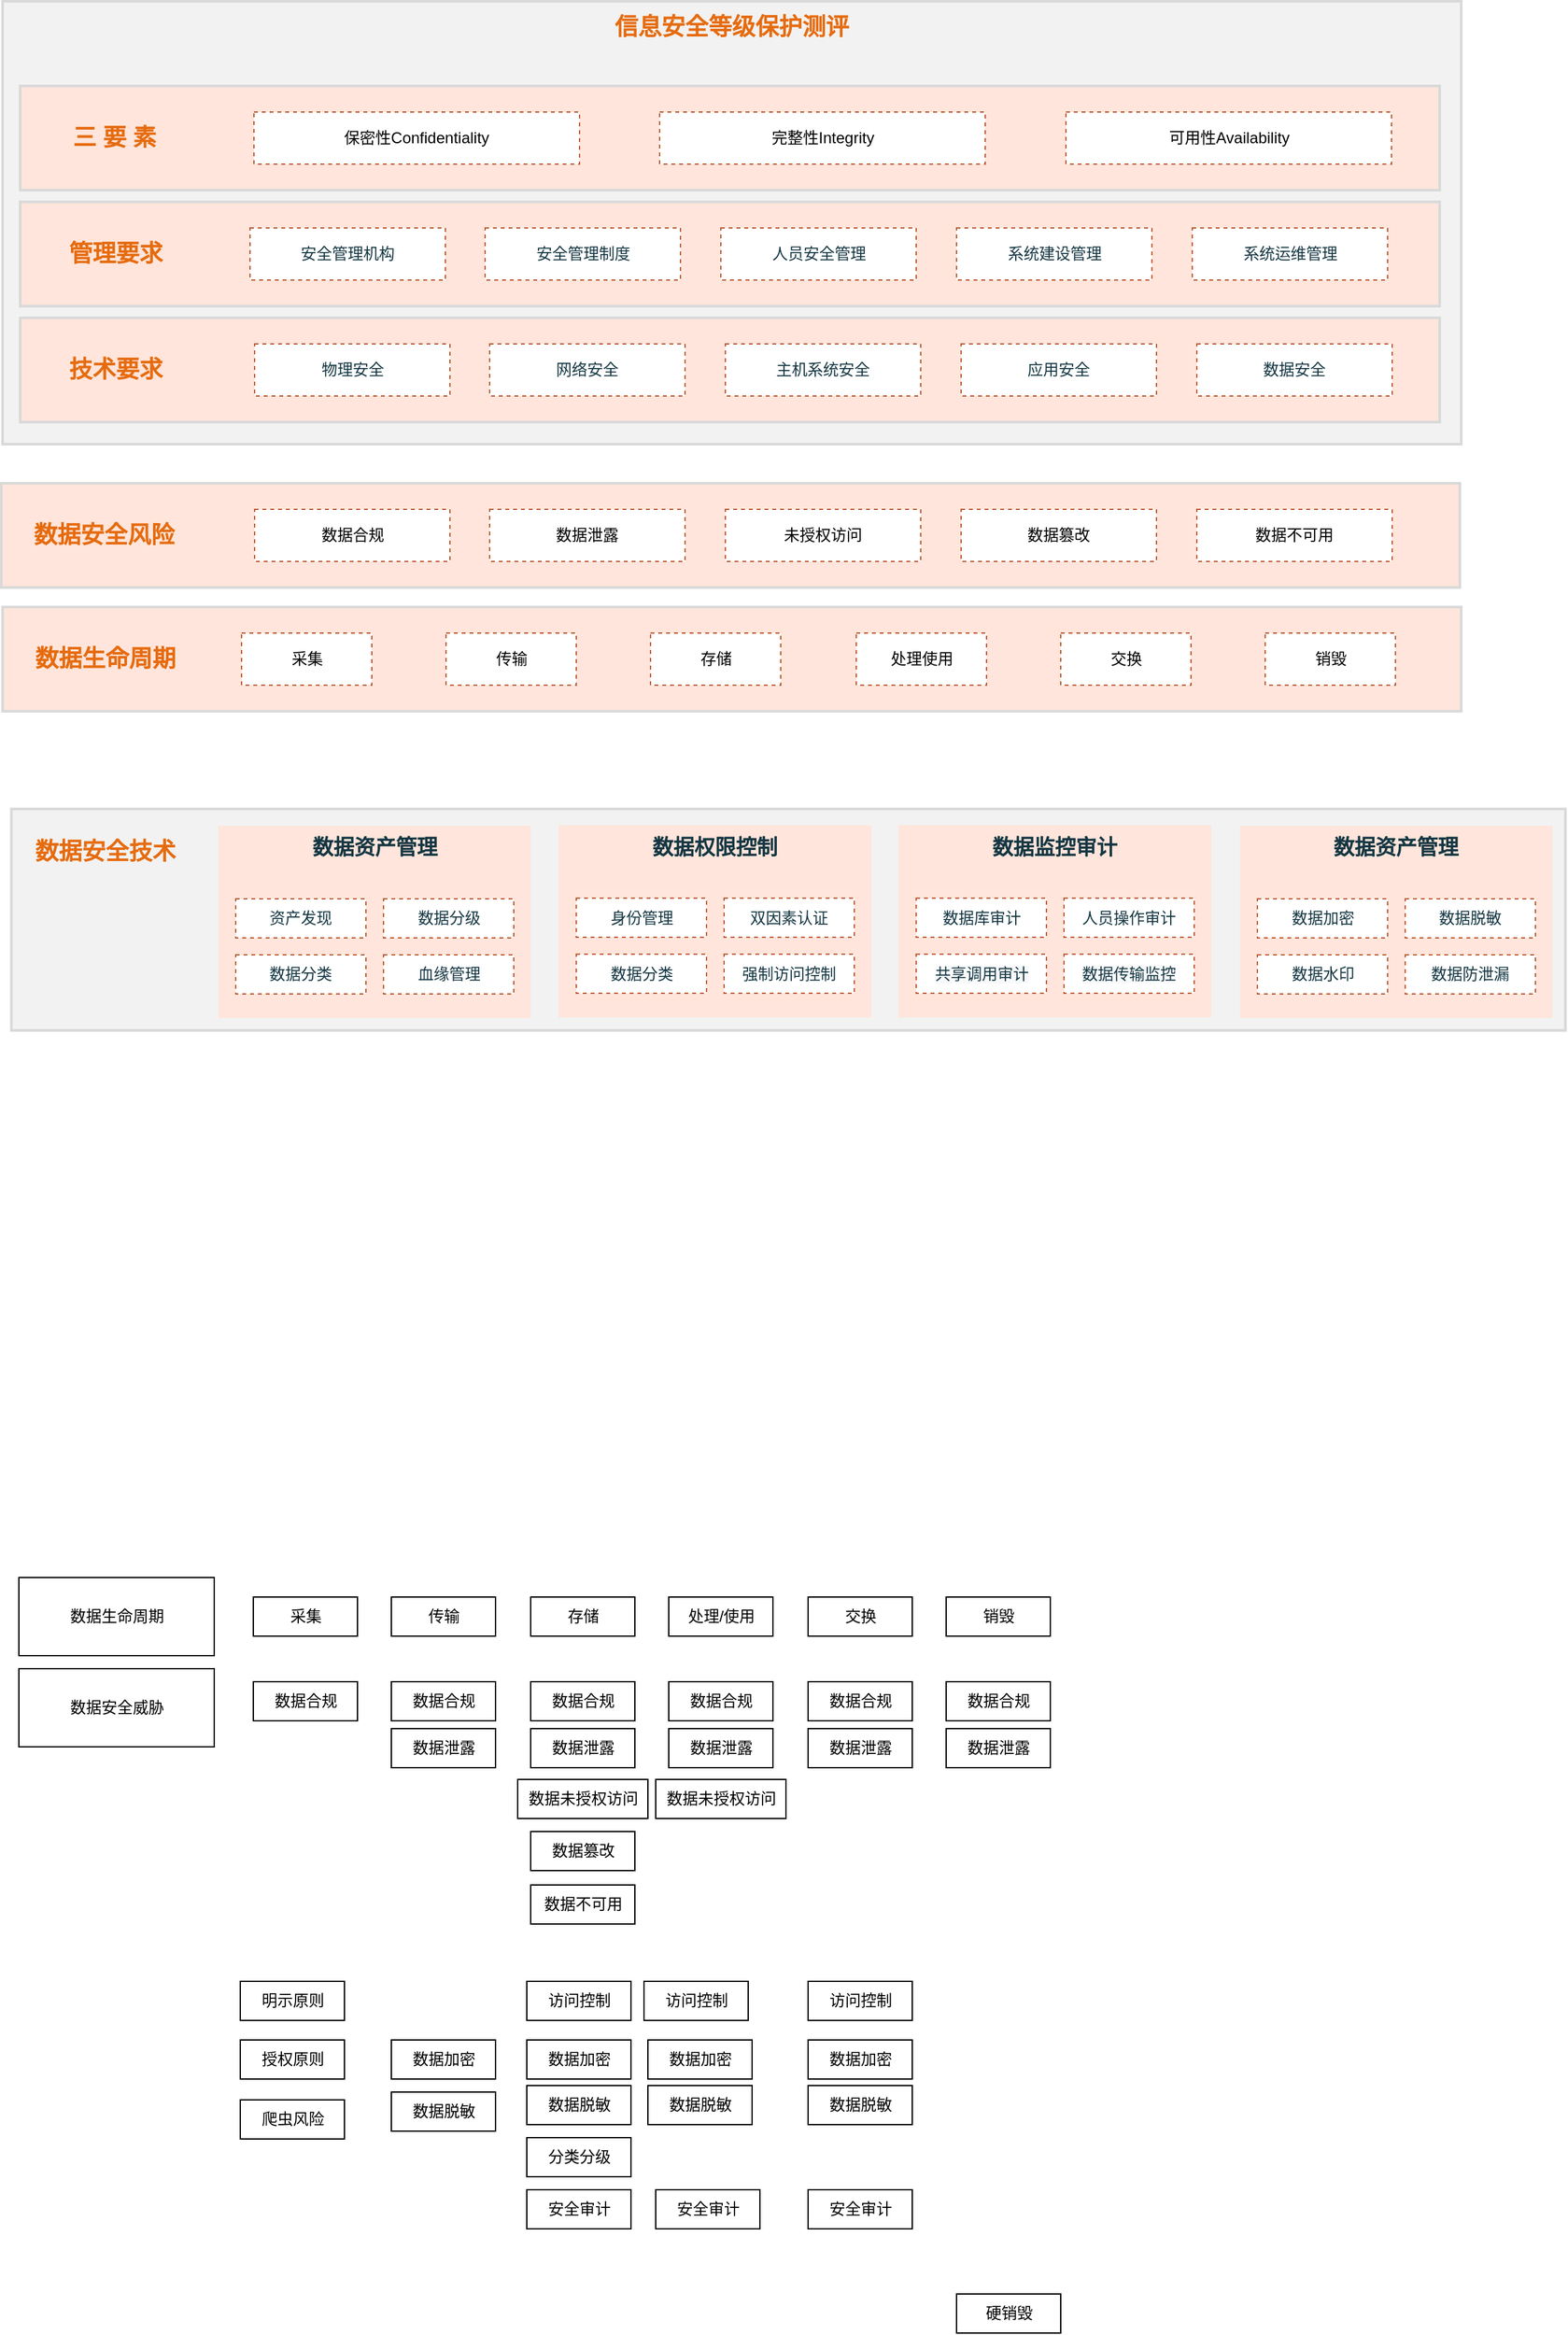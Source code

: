<mxfile version="16.2.4" type="github">
  <diagram id="-JOhpaFIr6ul0aW_N_dZ" name="第 1 页">
    <mxGraphModel dx="1298" dy="724" grid="1" gridSize="10" guides="1" tooltips="1" connect="1" arrows="1" fold="1" page="1" pageScale="1" pageWidth="827" pageHeight="1169" math="0" shadow="0">
      <root>
        <mxCell id="0" />
        <mxCell id="1" parent="0" />
        <mxCell id="BcR8lCa2Gur--fkkyS4Y-107" value="" style="whiteSpace=wrap;html=1;fillColor=#FFE5DB;strokeColor=#D9D9D9;fontSize=18;fontStyle=1;fontColor=#143642;strokeWidth=2;" vertex="1" parent="1">
          <mxGeometry x="40" y="535" width="1120" height="80" as="geometry" />
        </mxCell>
        <mxCell id="BcR8lCa2Gur--fkkyS4Y-72" value="" style="whiteSpace=wrap;html=1;fontSize=18;fontStyle=1;strokeWidth=2;fillColor=#F2F2F2;strokeColor=#D9D9D9;" vertex="1" parent="1">
          <mxGeometry x="40" y="70" width="1120" height="340" as="geometry" />
        </mxCell>
        <mxCell id="Qo1XsZpEyyAop7OG32ix-1" value="数据生命周期" style="rounded=0;whiteSpace=wrap;html=1;" parent="1" vertex="1">
          <mxGeometry x="52.5" y="1280" width="150" height="60" as="geometry" />
        </mxCell>
        <mxCell id="Qo1XsZpEyyAop7OG32ix-2" value="采集" style="rounded=0;whiteSpace=wrap;html=1;" parent="1" vertex="1">
          <mxGeometry x="232.5" y="1295" width="80" height="30" as="geometry" />
        </mxCell>
        <mxCell id="Qo1XsZpEyyAop7OG32ix-3" value="传输" style="rounded=0;whiteSpace=wrap;html=1;" parent="1" vertex="1">
          <mxGeometry x="338.5" y="1295" width="80" height="30" as="geometry" />
        </mxCell>
        <mxCell id="Qo1XsZpEyyAop7OG32ix-4" value="存储" style="rounded=0;whiteSpace=wrap;html=1;" parent="1" vertex="1">
          <mxGeometry x="445.5" y="1295" width="80" height="30" as="geometry" />
        </mxCell>
        <mxCell id="Qo1XsZpEyyAop7OG32ix-5" value="处理/使用" style="rounded=0;whiteSpace=wrap;html=1;" parent="1" vertex="1">
          <mxGeometry x="551.5" y="1295" width="80" height="30" as="geometry" />
        </mxCell>
        <mxCell id="Qo1XsZpEyyAop7OG32ix-6" value="交换" style="rounded=0;whiteSpace=wrap;html=1;" parent="1" vertex="1">
          <mxGeometry x="658.5" y="1295" width="80" height="30" as="geometry" />
        </mxCell>
        <mxCell id="Qo1XsZpEyyAop7OG32ix-7" value="销毁" style="rounded=0;whiteSpace=wrap;html=1;" parent="1" vertex="1">
          <mxGeometry x="764.5" y="1295" width="80" height="30" as="geometry" />
        </mxCell>
        <mxCell id="BcR8lCa2Gur--fkkyS4Y-1" value="数据安全威胁" style="rounded=0;whiteSpace=wrap;html=1;" vertex="1" parent="1">
          <mxGeometry x="52.5" y="1350" width="150" height="60" as="geometry" />
        </mxCell>
        <mxCell id="BcR8lCa2Gur--fkkyS4Y-2" value="数据合规" style="rounded=0;whiteSpace=wrap;html=1;" vertex="1" parent="1">
          <mxGeometry x="232.5" y="1360" width="80" height="30" as="geometry" />
        </mxCell>
        <mxCell id="BcR8lCa2Gur--fkkyS4Y-3" value="数据不可用" style="rounded=0;whiteSpace=wrap;html=1;" vertex="1" parent="1">
          <mxGeometry x="445.5" y="1516" width="80" height="30" as="geometry" />
        </mxCell>
        <mxCell id="BcR8lCa2Gur--fkkyS4Y-4" value="数据未授权访问" style="rounded=0;whiteSpace=wrap;html=1;" vertex="1" parent="1">
          <mxGeometry x="435.5" y="1435" width="100" height="30" as="geometry" />
        </mxCell>
        <mxCell id="BcR8lCa2Gur--fkkyS4Y-5" value="数据泄露" style="rounded=0;whiteSpace=wrap;html=1;" vertex="1" parent="1">
          <mxGeometry x="338.5" y="1396" width="80" height="30" as="geometry" />
        </mxCell>
        <mxCell id="BcR8lCa2Gur--fkkyS4Y-6" value="数据篡改" style="rounded=0;whiteSpace=wrap;html=1;" vertex="1" parent="1">
          <mxGeometry x="445.5" y="1475" width="80" height="30" as="geometry" />
        </mxCell>
        <mxCell id="BcR8lCa2Gur--fkkyS4Y-14" value="数据泄露" style="rounded=0;whiteSpace=wrap;html=1;" vertex="1" parent="1">
          <mxGeometry x="445.5" y="1396" width="80" height="30" as="geometry" />
        </mxCell>
        <mxCell id="BcR8lCa2Gur--fkkyS4Y-15" value="数据泄露" style="rounded=0;whiteSpace=wrap;html=1;" vertex="1" parent="1">
          <mxGeometry x="551.5" y="1396" width="80" height="30" as="geometry" />
        </mxCell>
        <mxCell id="BcR8lCa2Gur--fkkyS4Y-16" value="数据未授权访问" style="rounded=0;whiteSpace=wrap;html=1;" vertex="1" parent="1">
          <mxGeometry x="541.5" y="1435" width="100" height="30" as="geometry" />
        </mxCell>
        <mxCell id="BcR8lCa2Gur--fkkyS4Y-17" value="数据泄露" style="rounded=0;whiteSpace=wrap;html=1;" vertex="1" parent="1">
          <mxGeometry x="658.5" y="1396" width="80" height="30" as="geometry" />
        </mxCell>
        <mxCell id="BcR8lCa2Gur--fkkyS4Y-18" value="数据泄露" style="rounded=0;whiteSpace=wrap;html=1;" vertex="1" parent="1">
          <mxGeometry x="764.5" y="1396" width="80" height="30" as="geometry" />
        </mxCell>
        <mxCell id="BcR8lCa2Gur--fkkyS4Y-19" value="数据合规" style="rounded=0;whiteSpace=wrap;html=1;" vertex="1" parent="1">
          <mxGeometry x="338.5" y="1360" width="80" height="30" as="geometry" />
        </mxCell>
        <mxCell id="BcR8lCa2Gur--fkkyS4Y-20" value="数据合规" style="rounded=0;whiteSpace=wrap;html=1;" vertex="1" parent="1">
          <mxGeometry x="445.5" y="1360" width="80" height="30" as="geometry" />
        </mxCell>
        <mxCell id="BcR8lCa2Gur--fkkyS4Y-21" value="数据合规" style="rounded=0;whiteSpace=wrap;html=1;" vertex="1" parent="1">
          <mxGeometry x="551.5" y="1360" width="80" height="30" as="geometry" />
        </mxCell>
        <mxCell id="BcR8lCa2Gur--fkkyS4Y-22" value="数据合规" style="rounded=0;whiteSpace=wrap;html=1;" vertex="1" parent="1">
          <mxGeometry x="658.5" y="1360" width="80" height="30" as="geometry" />
        </mxCell>
        <mxCell id="BcR8lCa2Gur--fkkyS4Y-23" value="数据合规" style="rounded=0;whiteSpace=wrap;html=1;" vertex="1" parent="1">
          <mxGeometry x="764.5" y="1360" width="80" height="30" as="geometry" />
        </mxCell>
        <mxCell id="BcR8lCa2Gur--fkkyS4Y-37" value="授权原则" style="rounded=0;whiteSpace=wrap;html=1;" vertex="1" parent="1">
          <mxGeometry x="222.5" y="1635" width="80" height="30" as="geometry" />
        </mxCell>
        <mxCell id="BcR8lCa2Gur--fkkyS4Y-38" value="明示原则" style="rounded=0;whiteSpace=wrap;html=1;" vertex="1" parent="1">
          <mxGeometry x="222.5" y="1590" width="80" height="30" as="geometry" />
        </mxCell>
        <mxCell id="BcR8lCa2Gur--fkkyS4Y-39" value="数据加密" style="rounded=0;whiteSpace=wrap;html=1;" vertex="1" parent="1">
          <mxGeometry x="338.5" y="1635" width="80" height="30" as="geometry" />
        </mxCell>
        <mxCell id="BcR8lCa2Gur--fkkyS4Y-40" value="数据脱敏" style="rounded=0;whiteSpace=wrap;html=1;" vertex="1" parent="1">
          <mxGeometry x="338.5" y="1675" width="80" height="30" as="geometry" />
        </mxCell>
        <mxCell id="BcR8lCa2Gur--fkkyS4Y-41" value="爬虫风险" style="rounded=0;whiteSpace=wrap;html=1;" vertex="1" parent="1">
          <mxGeometry x="222.5" y="1681" width="80" height="30" as="geometry" />
        </mxCell>
        <mxCell id="BcR8lCa2Gur--fkkyS4Y-44" value="数据加密" style="rounded=0;whiteSpace=wrap;html=1;" vertex="1" parent="1">
          <mxGeometry x="442.5" y="1635" width="80" height="30" as="geometry" />
        </mxCell>
        <mxCell id="BcR8lCa2Gur--fkkyS4Y-45" value="访问控制" style="rounded=0;whiteSpace=wrap;html=1;" vertex="1" parent="1">
          <mxGeometry x="442.5" y="1590" width="80" height="30" as="geometry" />
        </mxCell>
        <mxCell id="BcR8lCa2Gur--fkkyS4Y-47" value="数据脱敏" style="rounded=0;whiteSpace=wrap;html=1;" vertex="1" parent="1">
          <mxGeometry x="442.5" y="1670" width="80" height="30" as="geometry" />
        </mxCell>
        <mxCell id="BcR8lCa2Gur--fkkyS4Y-48" value="分类分级" style="rounded=0;whiteSpace=wrap;html=1;" vertex="1" parent="1">
          <mxGeometry x="442.5" y="1710" width="80" height="30" as="geometry" />
        </mxCell>
        <mxCell id="BcR8lCa2Gur--fkkyS4Y-49" value="安全审计" style="rounded=0;whiteSpace=wrap;html=1;" vertex="1" parent="1">
          <mxGeometry x="442.5" y="1750" width="80" height="30" as="geometry" />
        </mxCell>
        <mxCell id="BcR8lCa2Gur--fkkyS4Y-50" value="硬销毁" style="rounded=0;whiteSpace=wrap;html=1;" vertex="1" parent="1">
          <mxGeometry x="772.5" y="1830" width="80" height="30" as="geometry" />
        </mxCell>
        <mxCell id="BcR8lCa2Gur--fkkyS4Y-51" value="访问控制" style="rounded=0;whiteSpace=wrap;html=1;" vertex="1" parent="1">
          <mxGeometry x="532.5" y="1590" width="80" height="30" as="geometry" />
        </mxCell>
        <mxCell id="BcR8lCa2Gur--fkkyS4Y-53" value="安全审计" style="rounded=0;whiteSpace=wrap;html=1;" vertex="1" parent="1">
          <mxGeometry x="541.5" y="1750" width="80" height="30" as="geometry" />
        </mxCell>
        <mxCell id="BcR8lCa2Gur--fkkyS4Y-54" value="数据脱敏" style="rounded=0;whiteSpace=wrap;html=1;" vertex="1" parent="1">
          <mxGeometry x="535.5" y="1670" width="80" height="30" as="geometry" />
        </mxCell>
        <mxCell id="BcR8lCa2Gur--fkkyS4Y-55" value="数据加密" style="rounded=0;whiteSpace=wrap;html=1;" vertex="1" parent="1">
          <mxGeometry x="535.5" y="1635" width="80" height="30" as="geometry" />
        </mxCell>
        <mxCell id="BcR8lCa2Gur--fkkyS4Y-56" value="数据脱敏" style="rounded=0;whiteSpace=wrap;html=1;" vertex="1" parent="1">
          <mxGeometry x="658.5" y="1670" width="80" height="30" as="geometry" />
        </mxCell>
        <mxCell id="BcR8lCa2Gur--fkkyS4Y-57" value="数据加密" style="rounded=0;whiteSpace=wrap;html=1;" vertex="1" parent="1">
          <mxGeometry x="658.5" y="1635" width="80" height="30" as="geometry" />
        </mxCell>
        <mxCell id="BcR8lCa2Gur--fkkyS4Y-58" value="访问控制" style="rounded=0;whiteSpace=wrap;html=1;" vertex="1" parent="1">
          <mxGeometry x="658.5" y="1590" width="80" height="30" as="geometry" />
        </mxCell>
        <mxCell id="BcR8lCa2Gur--fkkyS4Y-59" value="安全审计" style="rounded=0;whiteSpace=wrap;html=1;" vertex="1" parent="1">
          <mxGeometry x="658.5" y="1750" width="80" height="30" as="geometry" />
        </mxCell>
        <mxCell id="BcR8lCa2Gur--fkkyS4Y-73" value="信息安全等级保护测评" style="whiteSpace=wrap;html=1;fillColor=none;strokeColor=none;fontStyle=1;fontSize=18;fontColor=#E66B0F;" vertex="1" parent="1">
          <mxGeometry x="481" y="70" width="238" height="40" as="geometry" />
        </mxCell>
        <mxCell id="BcR8lCa2Gur--fkkyS4Y-96" value="" style="whiteSpace=wrap;html=1;fillColor=#FFE5DB;strokeColor=#D9D9D9;fontSize=18;fontStyle=1;fontColor=#143642;strokeWidth=2;" vertex="1" parent="1">
          <mxGeometry x="53.5" y="313" width="1090" height="80" as="geometry" />
        </mxCell>
        <mxCell id="BcR8lCa2Gur--fkkyS4Y-97" value="技术要求" style="whiteSpace=wrap;html=1;fillColor=none;strokeColor=none;fontSize=18;fontStyle=1;fontColor=#E66B0F;" vertex="1" parent="1">
          <mxGeometry x="66.5" y="333" width="120" height="40" as="geometry" />
        </mxCell>
        <mxCell id="BcR8lCa2Gur--fkkyS4Y-98" value="&lt;span style=&quot;color: rgb(20 , 54 , 66)&quot;&gt;物理安全&lt;/span&gt;" style="whiteSpace=wrap;html=1;strokeColor=#BB5933;dashed=1;" vertex="1" parent="1">
          <mxGeometry x="233.5" y="333" width="150" height="40" as="geometry" />
        </mxCell>
        <mxCell id="BcR8lCa2Gur--fkkyS4Y-99" value="&lt;span style=&quot;color: rgb(20 , 54 , 66)&quot;&gt;网络安全&lt;/span&gt;" style="whiteSpace=wrap;html=1;strokeColor=#BB5933;dashed=1;" vertex="1" parent="1">
          <mxGeometry x="414" y="333" width="150" height="40" as="geometry" />
        </mxCell>
        <mxCell id="BcR8lCa2Gur--fkkyS4Y-100" value="&lt;span style=&quot;color: rgb(20 , 54 , 66)&quot;&gt;主机系统安全&lt;/span&gt;" style="whiteSpace=wrap;html=1;strokeColor=#BB5933;dashed=1;" vertex="1" parent="1">
          <mxGeometry x="595" y="333" width="150" height="40" as="geometry" />
        </mxCell>
        <mxCell id="BcR8lCa2Gur--fkkyS4Y-101" value="&lt;span style=&quot;color: rgb(20 , 54 , 66)&quot;&gt;应用安全&lt;/span&gt;" style="whiteSpace=wrap;html=1;strokeColor=#BB5933;dashed=1;" vertex="1" parent="1">
          <mxGeometry x="776" y="333" width="150" height="40" as="geometry" />
        </mxCell>
        <mxCell id="BcR8lCa2Gur--fkkyS4Y-102" value="&lt;span style=&quot;color: rgb(20 , 54 , 66)&quot;&gt;数据安全&lt;/span&gt;" style="whiteSpace=wrap;html=1;strokeColor=#BB5933;dashed=1;" vertex="1" parent="1">
          <mxGeometry x="957" y="333" width="150" height="40" as="geometry" />
        </mxCell>
        <mxCell id="BcR8lCa2Gur--fkkyS4Y-108" value="数据生命周期" style="whiteSpace=wrap;html=1;fillColor=none;strokeColor=none;fontSize=18;fontStyle=1;fontColor=#E66B0F;" vertex="1" parent="1">
          <mxGeometry x="59" y="555" width="120" height="40" as="geometry" />
        </mxCell>
        <mxCell id="BcR8lCa2Gur--fkkyS4Y-109" value="采集" style="whiteSpace=wrap;html=1;strokeColor=#BB5933;dashed=1;" vertex="1" parent="1">
          <mxGeometry x="223.5" y="555" width="100" height="40" as="geometry" />
        </mxCell>
        <mxCell id="BcR8lCa2Gur--fkkyS4Y-110" value="传输" style="whiteSpace=wrap;html=1;strokeColor=#BB5933;dashed=1;" vertex="1" parent="1">
          <mxGeometry x="380.5" y="555" width="100" height="40" as="geometry" />
        </mxCell>
        <mxCell id="BcR8lCa2Gur--fkkyS4Y-111" value="存储" style="whiteSpace=wrap;html=1;strokeColor=#BB5933;dashed=1;" vertex="1" parent="1">
          <mxGeometry x="537.5" y="555" width="100" height="40" as="geometry" />
        </mxCell>
        <mxCell id="BcR8lCa2Gur--fkkyS4Y-112" value="处理使用" style="whiteSpace=wrap;html=1;strokeColor=#BB5933;dashed=1;" vertex="1" parent="1">
          <mxGeometry x="695.5" y="555" width="100" height="40" as="geometry" />
        </mxCell>
        <mxCell id="BcR8lCa2Gur--fkkyS4Y-113" value="交换" style="whiteSpace=wrap;html=1;strokeColor=#BB5933;dashed=1;" vertex="1" parent="1">
          <mxGeometry x="852.5" y="555" width="100" height="40" as="geometry" />
        </mxCell>
        <mxCell id="BcR8lCa2Gur--fkkyS4Y-114" value="销毁" style="whiteSpace=wrap;html=1;strokeColor=#BB5933;dashed=1;" vertex="1" parent="1">
          <mxGeometry x="1009.5" y="555" width="100" height="40" as="geometry" />
        </mxCell>
        <mxCell id="BcR8lCa2Gur--fkkyS4Y-115" value="" style="whiteSpace=wrap;html=1;fillColor=#FFE5DB;strokeColor=#D9D9D9;fontSize=18;fontStyle=1;fontColor=#143642;strokeWidth=2;" vertex="1" parent="1">
          <mxGeometry x="53.5" y="224" width="1090" height="80" as="geometry" />
        </mxCell>
        <mxCell id="BcR8lCa2Gur--fkkyS4Y-116" value="管理要求" style="whiteSpace=wrap;html=1;fillColor=none;strokeColor=none;fontSize=18;fontStyle=1;fontColor=#E66B0F;" vertex="1" parent="1">
          <mxGeometry x="66.5" y="244" width="120" height="40" as="geometry" />
        </mxCell>
        <mxCell id="BcR8lCa2Gur--fkkyS4Y-117" value="&lt;span style=&quot;color: rgb(20 , 54 , 66)&quot;&gt;安全管理机构&lt;/span&gt;" style="whiteSpace=wrap;html=1;strokeColor=#BB5933;dashed=1;" vertex="1" parent="1">
          <mxGeometry x="230" y="244" width="150" height="40" as="geometry" />
        </mxCell>
        <mxCell id="BcR8lCa2Gur--fkkyS4Y-118" value="&lt;span style=&quot;color: rgb(20 , 54 , 66)&quot;&gt;安全管理制度&lt;/span&gt;" style="whiteSpace=wrap;html=1;strokeColor=#BB5933;dashed=1;" vertex="1" parent="1">
          <mxGeometry x="410.5" y="244" width="150" height="40" as="geometry" />
        </mxCell>
        <mxCell id="BcR8lCa2Gur--fkkyS4Y-119" value="&lt;span style=&quot;color: rgb(20 , 54 , 66)&quot;&gt;人员安全管理&lt;/span&gt;" style="whiteSpace=wrap;html=1;strokeColor=#BB5933;dashed=1;" vertex="1" parent="1">
          <mxGeometry x="591.5" y="244" width="150" height="40" as="geometry" />
        </mxCell>
        <mxCell id="BcR8lCa2Gur--fkkyS4Y-120" value="&lt;span style=&quot;color: rgb(20 , 54 , 66)&quot;&gt;系统建设管理&lt;/span&gt;" style="whiteSpace=wrap;html=1;strokeColor=#BB5933;dashed=1;" vertex="1" parent="1">
          <mxGeometry x="772.5" y="244" width="150" height="40" as="geometry" />
        </mxCell>
        <mxCell id="BcR8lCa2Gur--fkkyS4Y-121" value="&lt;span style=&quot;color: rgb(20 , 54 , 66)&quot;&gt;系统运维管理&lt;/span&gt;" style="whiteSpace=wrap;html=1;strokeColor=#BB5933;dashed=1;" vertex="1" parent="1">
          <mxGeometry x="953.5" y="244" width="150" height="40" as="geometry" />
        </mxCell>
        <mxCell id="BcR8lCa2Gur--fkkyS4Y-122" value="" style="whiteSpace=wrap;html=1;fillColor=#FFE5DB;strokeColor=#D9D9D9;fontSize=18;fontStyle=1;fontColor=#143642;strokeWidth=2;" vertex="1" parent="1">
          <mxGeometry x="53.5" y="135" width="1090" height="80" as="geometry" />
        </mxCell>
        <mxCell id="BcR8lCa2Gur--fkkyS4Y-123" value="三 要 素" style="whiteSpace=wrap;html=1;fillColor=none;strokeColor=none;fontSize=18;fontStyle=1;fontColor=#E66B0F;" vertex="1" parent="1">
          <mxGeometry x="66" y="155" width="120" height="40" as="geometry" />
        </mxCell>
        <mxCell id="BcR8lCa2Gur--fkkyS4Y-124" value="保密性Confidentiality" style="whiteSpace=wrap;html=1;strokeColor=#BB5933;dashed=1;" vertex="1" parent="1">
          <mxGeometry x="233" y="155" width="250" height="40" as="geometry" />
        </mxCell>
        <mxCell id="BcR8lCa2Gur--fkkyS4Y-126" value="完整性Integrity" style="whiteSpace=wrap;html=1;strokeColor=#BB5933;dashed=1;" vertex="1" parent="1">
          <mxGeometry x="544.5" y="155" width="250" height="40" as="geometry" />
        </mxCell>
        <mxCell id="BcR8lCa2Gur--fkkyS4Y-128" value="可用性Availability" style="whiteSpace=wrap;html=1;strokeColor=#BB5933;dashed=1;" vertex="1" parent="1">
          <mxGeometry x="856.5" y="155" width="250" height="40" as="geometry" />
        </mxCell>
        <mxCell id="BcR8lCa2Gur--fkkyS4Y-129" value="" style="whiteSpace=wrap;html=1;fillColor=#FFE5DB;strokeColor=#D9D9D9;fontSize=18;fontStyle=1;fontColor=#143642;strokeWidth=2;" vertex="1" parent="1">
          <mxGeometry x="39" y="440" width="1120" height="80" as="geometry" />
        </mxCell>
        <mxCell id="BcR8lCa2Gur--fkkyS4Y-130" value="数据安全风险" style="whiteSpace=wrap;html=1;fillColor=none;strokeColor=none;fontSize=18;fontStyle=1;fontColor=#E66B0F;" vertex="1" parent="1">
          <mxGeometry x="58" y="460" width="120" height="40" as="geometry" />
        </mxCell>
        <mxCell id="BcR8lCa2Gur--fkkyS4Y-131" value="数据合规" style="whiteSpace=wrap;html=1;strokeColor=#BB5933;dashed=1;" vertex="1" parent="1">
          <mxGeometry x="233.5" y="460" width="150" height="40" as="geometry" />
        </mxCell>
        <mxCell id="BcR8lCa2Gur--fkkyS4Y-132" value="数据泄露" style="whiteSpace=wrap;html=1;strokeColor=#BB5933;dashed=1;" vertex="1" parent="1">
          <mxGeometry x="414" y="460" width="150" height="40" as="geometry" />
        </mxCell>
        <mxCell id="BcR8lCa2Gur--fkkyS4Y-133" value="未授权访问" style="whiteSpace=wrap;html=1;strokeColor=#BB5933;dashed=1;" vertex="1" parent="1">
          <mxGeometry x="595" y="460" width="150" height="40" as="geometry" />
        </mxCell>
        <mxCell id="BcR8lCa2Gur--fkkyS4Y-134" value="数据篡改" style="whiteSpace=wrap;html=1;strokeColor=#BB5933;dashed=1;" vertex="1" parent="1">
          <mxGeometry x="776" y="460" width="150" height="40" as="geometry" />
        </mxCell>
        <mxCell id="BcR8lCa2Gur--fkkyS4Y-136" value="数据不可用" style="whiteSpace=wrap;html=1;strokeColor=#BB5933;dashed=1;" vertex="1" parent="1">
          <mxGeometry x="957" y="460" width="150" height="40" as="geometry" />
        </mxCell>
        <mxCell id="BcR8lCa2Gur--fkkyS4Y-137" value="" style="whiteSpace=wrap;html=1;fontSize=18;fontStyle=1;strokeWidth=2;fillColor=#F2F2F2;strokeColor=#D9D9D9;" vertex="1" parent="1">
          <mxGeometry x="46.75" y="690" width="1193.25" height="170" as="geometry" />
        </mxCell>
        <mxCell id="BcR8lCa2Gur--fkkyS4Y-171" value="数据安全技术" style="whiteSpace=wrap;html=1;fontSize=18;fontStyle=1;strokeColor=none;fillColor=none;fontColor=#E66B0F;" vertex="1" parent="1">
          <mxGeometry x="48.25" y="690" width="141.5" height="66.5" as="geometry" />
        </mxCell>
        <mxCell id="BcR8lCa2Gur--fkkyS4Y-192" value="" style="group" vertex="1" connectable="0" parent="1">
          <mxGeometry x="205.5" y="703" width="240" height="147.5" as="geometry" />
        </mxCell>
        <mxCell id="BcR8lCa2Gur--fkkyS4Y-160" value="数据资产管理" style="whiteSpace=wrap;html=1;align=center;verticalAlign=top;fontSize=16;fontStyle=1;fillColor=#FFE5DB;strokeColor=none;fontColor=#143642;" vertex="1" parent="BcR8lCa2Gur--fkkyS4Y-192">
          <mxGeometry width="240" height="147.5" as="geometry" />
        </mxCell>
        <mxCell id="BcR8lCa2Gur--fkkyS4Y-161" value="资产发现" style="whiteSpace=wrap;html=1;fillColor=#FFFFFF;strokeColor=#BB5933;fontColor=#143642;dashed=1;" vertex="1" parent="BcR8lCa2Gur--fkkyS4Y-192">
          <mxGeometry x="13.5" y="56" width="100" height="30" as="geometry" />
        </mxCell>
        <mxCell id="BcR8lCa2Gur--fkkyS4Y-162" value="数据分类" style="whiteSpace=wrap;html=1;fillColor=#FFFFFF;strokeColor=#BB5933;fontColor=#143642;dashed=1;" vertex="1" parent="BcR8lCa2Gur--fkkyS4Y-192">
          <mxGeometry x="13.5" y="99" width="100" height="30" as="geometry" />
        </mxCell>
        <mxCell id="BcR8lCa2Gur--fkkyS4Y-163" value="数据分级" style="whiteSpace=wrap;html=1;fillColor=#FFFFFF;strokeColor=#BB5933;fontColor=#143642;dashed=1;" vertex="1" parent="BcR8lCa2Gur--fkkyS4Y-192">
          <mxGeometry x="127" y="56" width="100" height="30" as="geometry" />
        </mxCell>
        <mxCell id="BcR8lCa2Gur--fkkyS4Y-170" value="血缘管理" style="whiteSpace=wrap;html=1;fillColor=#FFFFFF;strokeColor=#BB5933;fontColor=#143642;dashed=1;" vertex="1" parent="BcR8lCa2Gur--fkkyS4Y-192">
          <mxGeometry x="127" y="99" width="100" height="30" as="geometry" />
        </mxCell>
        <mxCell id="BcR8lCa2Gur--fkkyS4Y-193" value="" style="group" vertex="1" connectable="0" parent="1">
          <mxGeometry x="467" y="702.5" width="240" height="147.5" as="geometry" />
        </mxCell>
        <mxCell id="BcR8lCa2Gur--fkkyS4Y-177" value="数据权限控制" style="whiteSpace=wrap;html=1;align=center;verticalAlign=top;fontSize=16;fontStyle=1;fillColor=#FFE5DB;strokeColor=none;fontColor=#143642;" vertex="1" parent="BcR8lCa2Gur--fkkyS4Y-193">
          <mxGeometry width="240" height="147.5" as="geometry" />
        </mxCell>
        <mxCell id="BcR8lCa2Gur--fkkyS4Y-178" value="身份管理" style="whiteSpace=wrap;html=1;fillColor=#FFFFFF;strokeColor=#BB5933;fontColor=#143642;dashed=1;" vertex="1" parent="BcR8lCa2Gur--fkkyS4Y-193">
          <mxGeometry x="13.5" y="56" width="100" height="30" as="geometry" />
        </mxCell>
        <mxCell id="BcR8lCa2Gur--fkkyS4Y-179" value="数据分类" style="whiteSpace=wrap;html=1;fillColor=#FFFFFF;strokeColor=#BB5933;fontColor=#143642;dashed=1;" vertex="1" parent="BcR8lCa2Gur--fkkyS4Y-193">
          <mxGeometry x="13.5" y="99" width="100" height="30" as="geometry" />
        </mxCell>
        <mxCell id="BcR8lCa2Gur--fkkyS4Y-180" value="双因素认证" style="whiteSpace=wrap;html=1;fillColor=#FFFFFF;strokeColor=#BB5933;fontColor=#143642;dashed=1;" vertex="1" parent="BcR8lCa2Gur--fkkyS4Y-193">
          <mxGeometry x="127" y="56" width="100" height="30" as="geometry" />
        </mxCell>
        <mxCell id="BcR8lCa2Gur--fkkyS4Y-181" value="强制访问控制" style="whiteSpace=wrap;html=1;fillColor=#FFFFFF;strokeColor=#BB5933;fontColor=#143642;dashed=1;" vertex="1" parent="BcR8lCa2Gur--fkkyS4Y-193">
          <mxGeometry x="127" y="99" width="100" height="30" as="geometry" />
        </mxCell>
        <mxCell id="BcR8lCa2Gur--fkkyS4Y-194" value="" style="group" vertex="1" connectable="0" parent="1">
          <mxGeometry x="728" y="702.5" width="240" height="147.5" as="geometry" />
        </mxCell>
        <mxCell id="BcR8lCa2Gur--fkkyS4Y-182" value="数据监控审计" style="whiteSpace=wrap;html=1;align=center;verticalAlign=top;fontSize=16;fontStyle=1;fillColor=#FFE5DB;strokeColor=none;fontColor=#143642;" vertex="1" parent="BcR8lCa2Gur--fkkyS4Y-194">
          <mxGeometry width="240" height="147.5" as="geometry" />
        </mxCell>
        <mxCell id="BcR8lCa2Gur--fkkyS4Y-183" value="数据库审计" style="whiteSpace=wrap;html=1;fillColor=#FFFFFF;strokeColor=#BB5933;fontColor=#143642;dashed=1;" vertex="1" parent="BcR8lCa2Gur--fkkyS4Y-194">
          <mxGeometry x="13.5" y="56" width="100" height="30" as="geometry" />
        </mxCell>
        <mxCell id="BcR8lCa2Gur--fkkyS4Y-184" value="&#xa;&#xa;&lt;span style=&quot;color: rgb(20, 54, 66); font-family: helvetica; font-size: 12px; font-style: normal; font-weight: 400; letter-spacing: normal; text-align: center; text-indent: 0px; text-transform: none; word-spacing: 0px; background-color: rgb(248, 249, 250); display: inline; float: none;&quot;&gt;共享调用审计&lt;/span&gt;&#xa;&#xa;" style="whiteSpace=wrap;html=1;fillColor=#FFFFFF;strokeColor=#BB5933;fontColor=#143642;dashed=1;" vertex="1" parent="BcR8lCa2Gur--fkkyS4Y-194">
          <mxGeometry x="13.5" y="99" width="100" height="30" as="geometry" />
        </mxCell>
        <mxCell id="BcR8lCa2Gur--fkkyS4Y-185" value="人员操作审计" style="whiteSpace=wrap;html=1;fillColor=#FFFFFF;strokeColor=#BB5933;fontColor=#143642;dashed=1;" vertex="1" parent="BcR8lCa2Gur--fkkyS4Y-194">
          <mxGeometry x="127" y="56" width="100" height="30" as="geometry" />
        </mxCell>
        <mxCell id="BcR8lCa2Gur--fkkyS4Y-186" value="&#xa;&#xa;&lt;span style=&quot;color: rgb(20, 54, 66); font-family: helvetica; font-size: 12px; font-style: normal; font-weight: 400; letter-spacing: normal; text-align: center; text-indent: 0px; text-transform: none; word-spacing: 0px; background-color: rgb(248, 249, 250); display: inline; float: none;&quot;&gt;数据传输监控&lt;/span&gt;&#xa;&#xa;" style="whiteSpace=wrap;html=1;fillColor=#FFFFFF;strokeColor=#BB5933;fontColor=#143642;dashed=1;" vertex="1" parent="BcR8lCa2Gur--fkkyS4Y-194">
          <mxGeometry x="127" y="99" width="100" height="30" as="geometry" />
        </mxCell>
        <mxCell id="BcR8lCa2Gur--fkkyS4Y-195" value="" style="group" vertex="1" connectable="0" parent="1">
          <mxGeometry x="990" y="703" width="240" height="147.5" as="geometry" />
        </mxCell>
        <mxCell id="BcR8lCa2Gur--fkkyS4Y-187" value="数据资产管理" style="whiteSpace=wrap;html=1;align=center;verticalAlign=top;fontSize=16;fontStyle=1;fillColor=#FFE5DB;strokeColor=none;fontColor=#143642;" vertex="1" parent="BcR8lCa2Gur--fkkyS4Y-195">
          <mxGeometry width="240" height="147.5" as="geometry" />
        </mxCell>
        <mxCell id="BcR8lCa2Gur--fkkyS4Y-188" value="数据加密" style="whiteSpace=wrap;html=1;fillColor=#FFFFFF;strokeColor=#BB5933;fontColor=#143642;dashed=1;" vertex="1" parent="BcR8lCa2Gur--fkkyS4Y-195">
          <mxGeometry x="13.5" y="56" width="100" height="30" as="geometry" />
        </mxCell>
        <mxCell id="BcR8lCa2Gur--fkkyS4Y-189" value="数据水印" style="whiteSpace=wrap;html=1;fillColor=#FFFFFF;strokeColor=#BB5933;fontColor=#143642;dashed=1;" vertex="1" parent="BcR8lCa2Gur--fkkyS4Y-195">
          <mxGeometry x="13.5" y="99" width="100" height="30" as="geometry" />
        </mxCell>
        <mxCell id="BcR8lCa2Gur--fkkyS4Y-190" value="数据脱敏" style="whiteSpace=wrap;html=1;fillColor=#FFFFFF;strokeColor=#BB5933;fontColor=#143642;dashed=1;" vertex="1" parent="BcR8lCa2Gur--fkkyS4Y-195">
          <mxGeometry x="127" y="56" width="100" height="30" as="geometry" />
        </mxCell>
        <mxCell id="BcR8lCa2Gur--fkkyS4Y-191" value="数据防泄漏" style="whiteSpace=wrap;html=1;fillColor=#FFFFFF;strokeColor=#BB5933;fontColor=#143642;dashed=1;" vertex="1" parent="BcR8lCa2Gur--fkkyS4Y-195">
          <mxGeometry x="127" y="99" width="100" height="30" as="geometry" />
        </mxCell>
      </root>
    </mxGraphModel>
  </diagram>
</mxfile>
